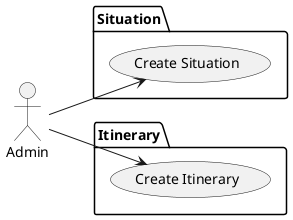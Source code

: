 @startuml
left to right direction
actor Admin
package Situation {
  Admin --> (Create Situation)
}

package Itinerary {
  Admin --> (Create Itinerary)
}
@enduml